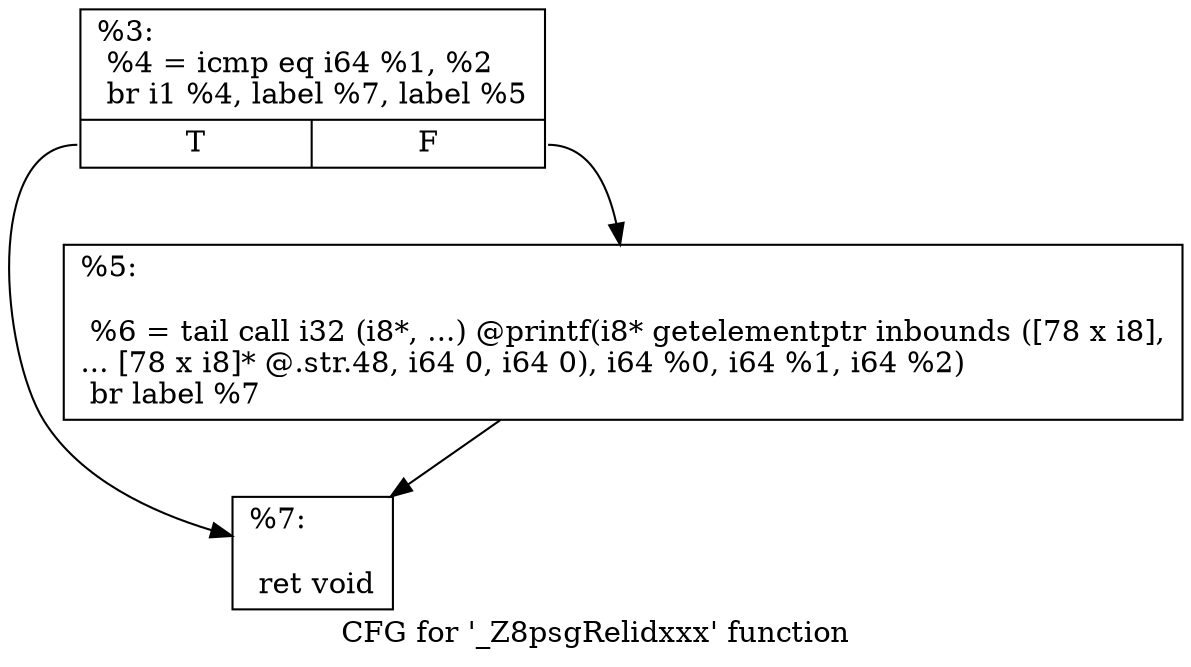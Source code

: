 digraph "CFG for '_Z8psgRelidxxx' function" {
	label="CFG for '_Z8psgRelidxxx' function";

	Node0x3178d50 [shape=record,label="{%3:\l  %4 = icmp eq i64 %1, %2\l  br i1 %4, label %7, label %5\l|{<s0>T|<s1>F}}"];
	Node0x3178d50:s0 -> Node0x3178df0;
	Node0x3178d50:s1 -> Node0x3178da0;
	Node0x3178da0 [shape=record,label="{%5:\l\l  %6 = tail call i32 (i8*, ...) @printf(i8* getelementptr inbounds ([78 x i8],\l... [78 x i8]* @.str.48, i64 0, i64 0), i64 %0, i64 %1, i64 %2)\l  br label %7\l}"];
	Node0x3178da0 -> Node0x3178df0;
	Node0x3178df0 [shape=record,label="{%7:\l\l  ret void\l}"];
}
